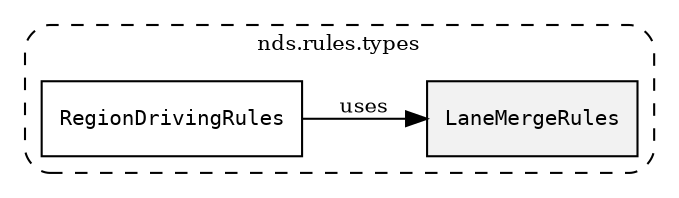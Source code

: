 /**
 * This dot file creates symbol collaboration diagram for LaneMergeRules.
 */
digraph ZSERIO
{
    node [shape=box, fontsize=10];
    rankdir="LR";
    fontsize=10;
    tooltip="LaneMergeRules collaboration diagram";

    subgraph "cluster_nds.rules.types"
    {
        style="dashed, rounded";
        label="nds.rules.types";
        tooltip="Package nds.rules.types";
        href="../../../content/packages/nds.rules.types.html#Package-nds-rules-types";
        target="_parent";

        "LaneMergeRules" [style="filled", fillcolor="#0000000D", target="_parent", label=<<font face="monospace"><table align="center" border="0" cellspacing="0" cellpadding="0"><tr><td href="../../../content/packages/nds.rules.types.html#Structure-LaneMergeRules" title="Structure defined in nds.rules.types">LaneMergeRules</td></tr></table></font>>];
        "RegionDrivingRules" [target="_parent", label=<<font face="monospace"><table align="center" border="0" cellspacing="0" cellpadding="0"><tr><td href="../../../content/packages/nds.rules.types.html#Structure-RegionDrivingRules" title="Structure defined in nds.rules.types">RegionDrivingRules</td></tr></table></font>>];
    }

    "RegionDrivingRules" -> "LaneMergeRules" [label="uses", fontsize=10];
}
